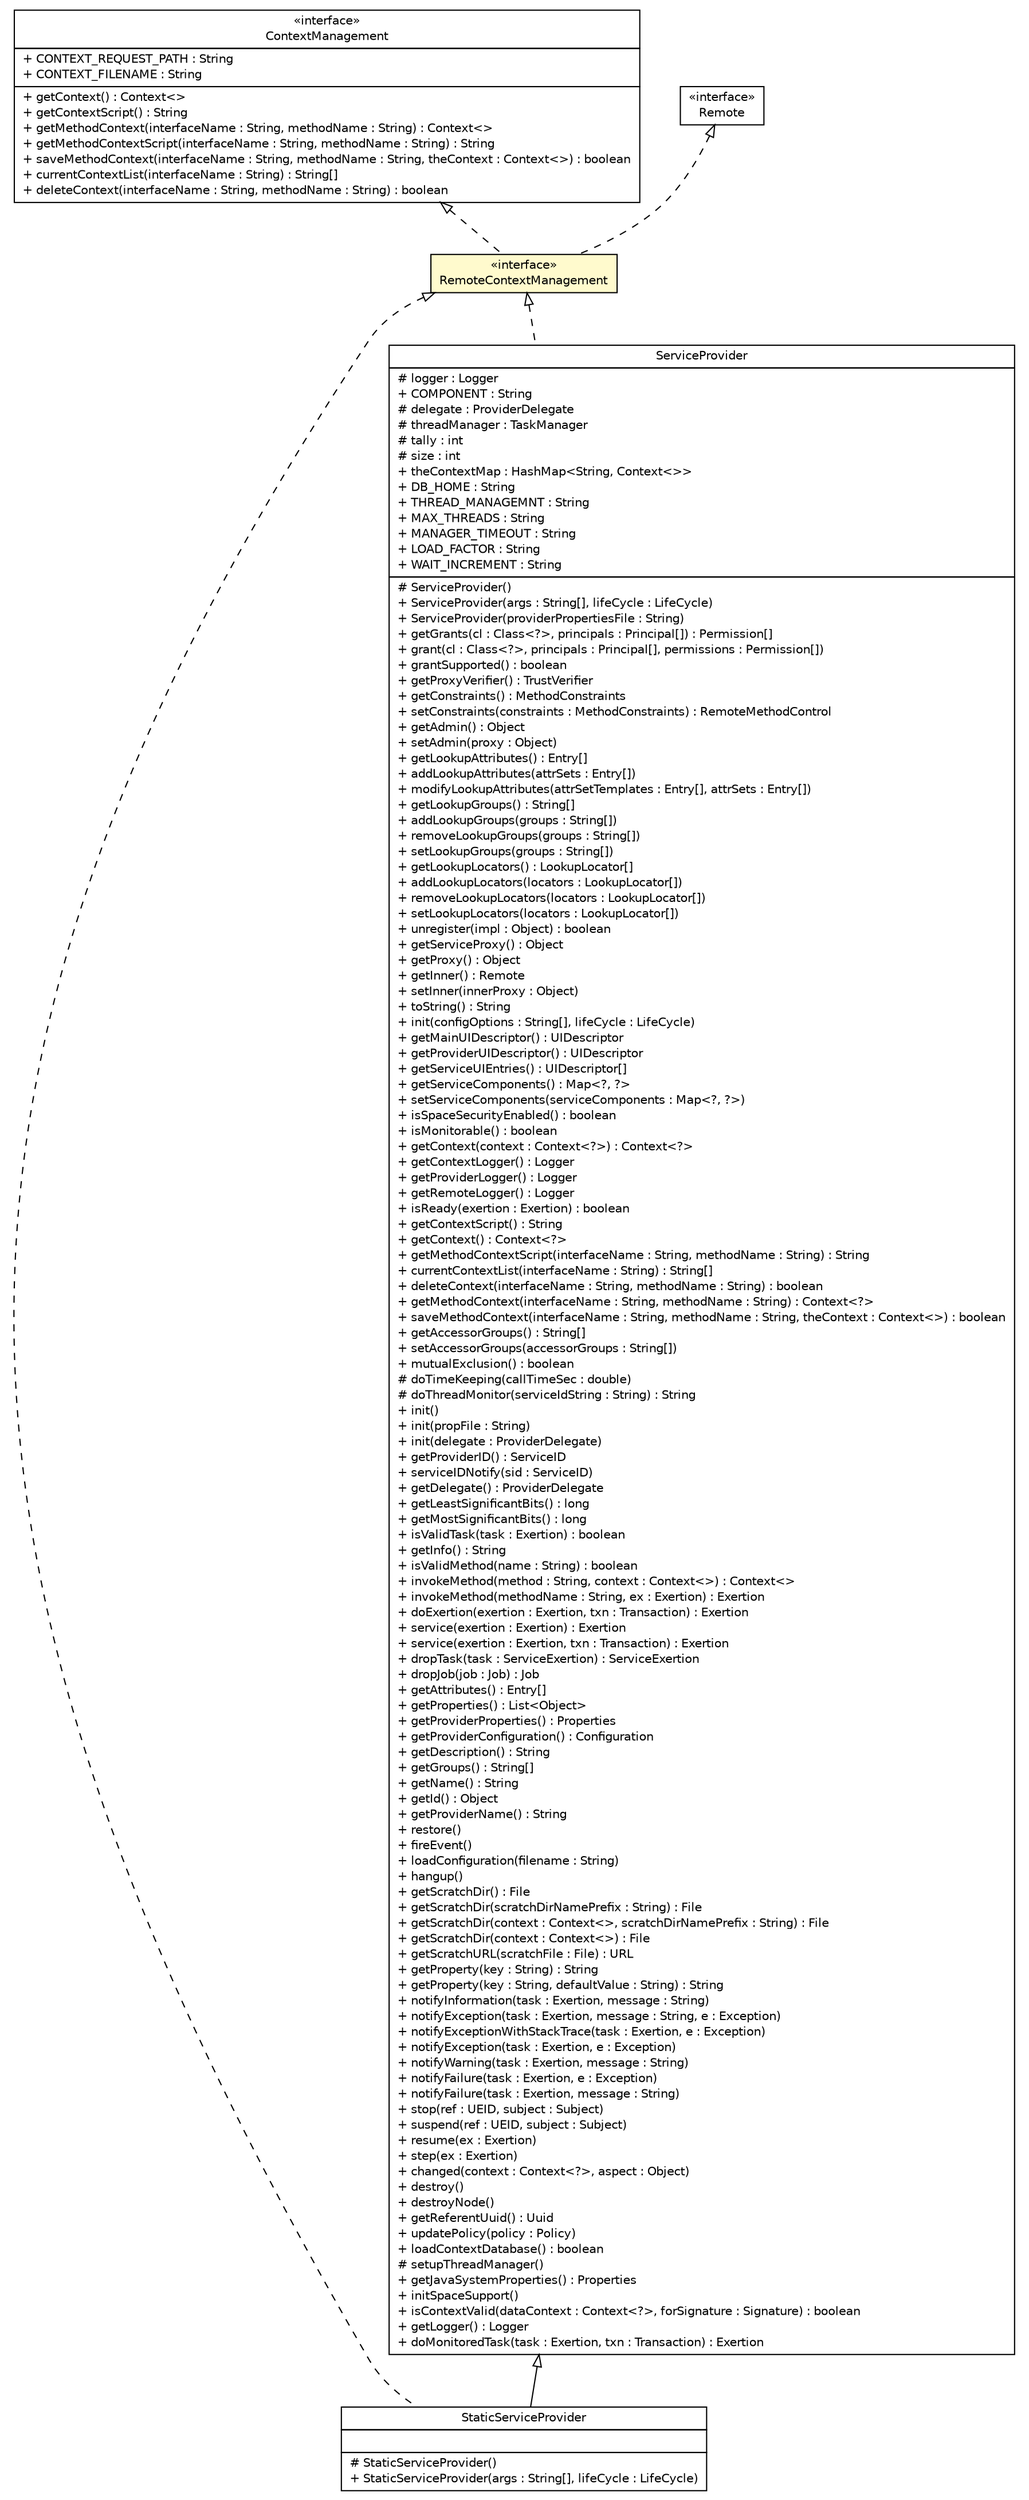 #!/usr/local/bin/dot
#
# Class diagram 
# Generated by UMLGraph version R5_6 (http://www.umlgraph.org/)
#

digraph G {
	edge [fontname="Helvetica",fontsize=10,labelfontname="Helvetica",labelfontsize=10];
	node [fontname="Helvetica",fontsize=10,shape=plaintext];
	nodesep=0.25;
	ranksep=0.5;
	// sorcer.core.ContextManagement
	c265481 [label=<<table title="sorcer.core.ContextManagement" border="0" cellborder="1" cellspacing="0" cellpadding="2" port="p" href="./ContextManagement.html">
		<tr><td><table border="0" cellspacing="0" cellpadding="1">
<tr><td align="center" balign="center"> &#171;interface&#187; </td></tr>
<tr><td align="center" balign="center"> ContextManagement </td></tr>
		</table></td></tr>
		<tr><td><table border="0" cellspacing="0" cellpadding="1">
<tr><td align="left" balign="left"> + CONTEXT_REQUEST_PATH : String </td></tr>
<tr><td align="left" balign="left"> + CONTEXT_FILENAME : String </td></tr>
		</table></td></tr>
		<tr><td><table border="0" cellspacing="0" cellpadding="1">
<tr><td align="left" balign="left"> + getContext() : Context&lt;&gt; </td></tr>
<tr><td align="left" balign="left"> + getContextScript() : String </td></tr>
<tr><td align="left" balign="left"> + getMethodContext(interfaceName : String, methodName : String) : Context&lt;&gt; </td></tr>
<tr><td align="left" balign="left"> + getMethodContextScript(interfaceName : String, methodName : String) : String </td></tr>
<tr><td align="left" balign="left"> + saveMethodContext(interfaceName : String, methodName : String, theContext : Context&lt;&gt;) : boolean </td></tr>
<tr><td align="left" balign="left"> + currentContextList(interfaceName : String) : String[] </td></tr>
<tr><td align="left" balign="left"> + deleteContext(interfaceName : String, methodName : String) : boolean </td></tr>
		</table></td></tr>
		</table>>, URL="./ContextManagement.html", fontname="Helvetica", fontcolor="black", fontsize=10.0];
	// sorcer.core.RemoteContextManagement
	c265486 [label=<<table title="sorcer.core.RemoteContextManagement" border="0" cellborder="1" cellspacing="0" cellpadding="2" port="p" bgcolor="lemonChiffon" href="./RemoteContextManagement.html">
		<tr><td><table border="0" cellspacing="0" cellpadding="1">
<tr><td align="center" balign="center"> &#171;interface&#187; </td></tr>
<tr><td align="center" balign="center"> RemoteContextManagement </td></tr>
		</table></td></tr>
		</table>>, URL="./RemoteContextManagement.html", fontname="Helvetica", fontcolor="black", fontsize=10.0];
	// sorcer.core.provider.StaticServiceProvider
	c265576 [label=<<table title="sorcer.core.provider.StaticServiceProvider" border="0" cellborder="1" cellspacing="0" cellpadding="2" port="p" href="./provider/StaticServiceProvider.html">
		<tr><td><table border="0" cellspacing="0" cellpadding="1">
<tr><td align="center" balign="center"> StaticServiceProvider </td></tr>
		</table></td></tr>
		<tr><td><table border="0" cellspacing="0" cellpadding="1">
<tr><td align="left" balign="left">  </td></tr>
		</table></td></tr>
		<tr><td><table border="0" cellspacing="0" cellpadding="1">
<tr><td align="left" balign="left"> # StaticServiceProvider() </td></tr>
<tr><td align="left" balign="left"> + StaticServiceProvider(args : String[], lifeCycle : LifeCycle) </td></tr>
		</table></td></tr>
		</table>>, URL="./provider/StaticServiceProvider.html", fontname="Helvetica", fontcolor="black", fontsize=10.0];
	// sorcer.core.provider.ServiceProvider
	c265581 [label=<<table title="sorcer.core.provider.ServiceProvider" border="0" cellborder="1" cellspacing="0" cellpadding="2" port="p" href="./provider/ServiceProvider.html">
		<tr><td><table border="0" cellspacing="0" cellpadding="1">
<tr><td align="center" balign="center"> ServiceProvider </td></tr>
		</table></td></tr>
		<tr><td><table border="0" cellspacing="0" cellpadding="1">
<tr><td align="left" balign="left"> # logger : Logger </td></tr>
<tr><td align="left" balign="left"> + COMPONENT : String </td></tr>
<tr><td align="left" balign="left"> # delegate : ProviderDelegate </td></tr>
<tr><td align="left" balign="left"> # threadManager : TaskManager </td></tr>
<tr><td align="left" balign="left"> # tally : int </td></tr>
<tr><td align="left" balign="left"> # size : int </td></tr>
<tr><td align="left" balign="left"> + theContextMap : HashMap&lt;String, Context&lt;&gt;&gt; </td></tr>
<tr><td align="left" balign="left"> + DB_HOME : String </td></tr>
<tr><td align="left" balign="left"> + THREAD_MANAGEMNT : String </td></tr>
<tr><td align="left" balign="left"> + MAX_THREADS : String </td></tr>
<tr><td align="left" balign="left"> + MANAGER_TIMEOUT : String </td></tr>
<tr><td align="left" balign="left"> + LOAD_FACTOR : String </td></tr>
<tr><td align="left" balign="left"> + WAIT_INCREMENT : String </td></tr>
		</table></td></tr>
		<tr><td><table border="0" cellspacing="0" cellpadding="1">
<tr><td align="left" balign="left"> # ServiceProvider() </td></tr>
<tr><td align="left" balign="left"> + ServiceProvider(args : String[], lifeCycle : LifeCycle) </td></tr>
<tr><td align="left" balign="left"> + ServiceProvider(providerPropertiesFile : String) </td></tr>
<tr><td align="left" balign="left"> + getGrants(cl : Class&lt;?&gt;, principals : Principal[]) : Permission[] </td></tr>
<tr><td align="left" balign="left"> + grant(cl : Class&lt;?&gt;, principals : Principal[], permissions : Permission[]) </td></tr>
<tr><td align="left" balign="left"> + grantSupported() : boolean </td></tr>
<tr><td align="left" balign="left"> + getProxyVerifier() : TrustVerifier </td></tr>
<tr><td align="left" balign="left"> + getConstraints() : MethodConstraints </td></tr>
<tr><td align="left" balign="left"> + setConstraints(constraints : MethodConstraints) : RemoteMethodControl </td></tr>
<tr><td align="left" balign="left"> + getAdmin() : Object </td></tr>
<tr><td align="left" balign="left"> + setAdmin(proxy : Object) </td></tr>
<tr><td align="left" balign="left"> + getLookupAttributes() : Entry[] </td></tr>
<tr><td align="left" balign="left"> + addLookupAttributes(attrSets : Entry[]) </td></tr>
<tr><td align="left" balign="left"> + modifyLookupAttributes(attrSetTemplates : Entry[], attrSets : Entry[]) </td></tr>
<tr><td align="left" balign="left"> + getLookupGroups() : String[] </td></tr>
<tr><td align="left" balign="left"> + addLookupGroups(groups : String[]) </td></tr>
<tr><td align="left" balign="left"> + removeLookupGroups(groups : String[]) </td></tr>
<tr><td align="left" balign="left"> + setLookupGroups(groups : String[]) </td></tr>
<tr><td align="left" balign="left"> + getLookupLocators() : LookupLocator[] </td></tr>
<tr><td align="left" balign="left"> + addLookupLocators(locators : LookupLocator[]) </td></tr>
<tr><td align="left" balign="left"> + removeLookupLocators(locators : LookupLocator[]) </td></tr>
<tr><td align="left" balign="left"> + setLookupLocators(locators : LookupLocator[]) </td></tr>
<tr><td align="left" balign="left"> + unregister(impl : Object) : boolean </td></tr>
<tr><td align="left" balign="left"> + getServiceProxy() : Object </td></tr>
<tr><td align="left" balign="left"> + getProxy() : Object </td></tr>
<tr><td align="left" balign="left"> + getInner() : Remote </td></tr>
<tr><td align="left" balign="left"> + setInner(innerProxy : Object) </td></tr>
<tr><td align="left" balign="left"> + toString() : String </td></tr>
<tr><td align="left" balign="left"> + init(configOptions : String[], lifeCycle : LifeCycle) </td></tr>
<tr><td align="left" balign="left"> + getMainUIDescriptor() : UIDescriptor </td></tr>
<tr><td align="left" balign="left"> + getProviderUIDescriptor() : UIDescriptor </td></tr>
<tr><td align="left" balign="left"> + getServiceUIEntries() : UIDescriptor[] </td></tr>
<tr><td align="left" balign="left"> + getServiceComponents() : Map&lt;?, ?&gt; </td></tr>
<tr><td align="left" balign="left"> + setServiceComponents(serviceComponents : Map&lt;?, ?&gt;) </td></tr>
<tr><td align="left" balign="left"> + isSpaceSecurityEnabled() : boolean </td></tr>
<tr><td align="left" balign="left"> + isMonitorable() : boolean </td></tr>
<tr><td align="left" balign="left"> + getContext(context : Context&lt;?&gt;) : Context&lt;?&gt; </td></tr>
<tr><td align="left" balign="left"> + getContextLogger() : Logger </td></tr>
<tr><td align="left" balign="left"> + getProviderLogger() : Logger </td></tr>
<tr><td align="left" balign="left"> + getRemoteLogger() : Logger </td></tr>
<tr><td align="left" balign="left"> + isReady(exertion : Exertion) : boolean </td></tr>
<tr><td align="left" balign="left"> + getContextScript() : String </td></tr>
<tr><td align="left" balign="left"> + getContext() : Context&lt;?&gt; </td></tr>
<tr><td align="left" balign="left"> + getMethodContextScript(interfaceName : String, methodName : String) : String </td></tr>
<tr><td align="left" balign="left"> + currentContextList(interfaceName : String) : String[] </td></tr>
<tr><td align="left" balign="left"> + deleteContext(interfaceName : String, methodName : String) : boolean </td></tr>
<tr><td align="left" balign="left"> + getMethodContext(interfaceName : String, methodName : String) : Context&lt;?&gt; </td></tr>
<tr><td align="left" balign="left"> + saveMethodContext(interfaceName : String, methodName : String, theContext : Context&lt;&gt;) : boolean </td></tr>
<tr><td align="left" balign="left"> + getAccessorGroups() : String[] </td></tr>
<tr><td align="left" balign="left"> + setAccessorGroups(accessorGroups : String[]) </td></tr>
<tr><td align="left" balign="left"> + mutualExclusion() : boolean </td></tr>
<tr><td align="left" balign="left"> # doTimeKeeping(callTimeSec : double) </td></tr>
<tr><td align="left" balign="left"> # doThreadMonitor(serviceIdString : String) : String </td></tr>
<tr><td align="left" balign="left"> + init() </td></tr>
<tr><td align="left" balign="left"> + init(propFile : String) </td></tr>
<tr><td align="left" balign="left"> + init(delegate : ProviderDelegate) </td></tr>
<tr><td align="left" balign="left"> + getProviderID() : ServiceID </td></tr>
<tr><td align="left" balign="left"> + serviceIDNotify(sid : ServiceID) </td></tr>
<tr><td align="left" balign="left"> + getDelegate() : ProviderDelegate </td></tr>
<tr><td align="left" balign="left"> + getLeastSignificantBits() : long </td></tr>
<tr><td align="left" balign="left"> + getMostSignificantBits() : long </td></tr>
<tr><td align="left" balign="left"> + isValidTask(task : Exertion) : boolean </td></tr>
<tr><td align="left" balign="left"> + getInfo() : String </td></tr>
<tr><td align="left" balign="left"> + isValidMethod(name : String) : boolean </td></tr>
<tr><td align="left" balign="left"> + invokeMethod(method : String, context : Context&lt;&gt;) : Context&lt;&gt; </td></tr>
<tr><td align="left" balign="left"> + invokeMethod(methodName : String, ex : Exertion) : Exertion </td></tr>
<tr><td align="left" balign="left"> + doExertion(exertion : Exertion, txn : Transaction) : Exertion </td></tr>
<tr><td align="left" balign="left"> + service(exertion : Exertion) : Exertion </td></tr>
<tr><td align="left" balign="left"> + service(exertion : Exertion, txn : Transaction) : Exertion </td></tr>
<tr><td align="left" balign="left"> + dropTask(task : ServiceExertion) : ServiceExertion </td></tr>
<tr><td align="left" balign="left"> + dropJob(job : Job) : Job </td></tr>
<tr><td align="left" balign="left"> + getAttributes() : Entry[] </td></tr>
<tr><td align="left" balign="left"> + getProperties() : List&lt;Object&gt; </td></tr>
<tr><td align="left" balign="left"> + getProviderProperties() : Properties </td></tr>
<tr><td align="left" balign="left"> + getProviderConfiguration() : Configuration </td></tr>
<tr><td align="left" balign="left"> + getDescription() : String </td></tr>
<tr><td align="left" balign="left"> + getGroups() : String[] </td></tr>
<tr><td align="left" balign="left"> + getName() : String </td></tr>
<tr><td align="left" balign="left"> + getId() : Object </td></tr>
<tr><td align="left" balign="left"> + getProviderName() : String </td></tr>
<tr><td align="left" balign="left"> + restore() </td></tr>
<tr><td align="left" balign="left"> + fireEvent() </td></tr>
<tr><td align="left" balign="left"> + loadConfiguration(filename : String) </td></tr>
<tr><td align="left" balign="left"> + hangup() </td></tr>
<tr><td align="left" balign="left"> + getScratchDir() : File </td></tr>
<tr><td align="left" balign="left"> + getScratchDir(scratchDirNamePrefix : String) : File </td></tr>
<tr><td align="left" balign="left"> + getScratchDir(context : Context&lt;&gt;, scratchDirNamePrefix : String) : File </td></tr>
<tr><td align="left" balign="left"> + getScratchDir(context : Context&lt;&gt;) : File </td></tr>
<tr><td align="left" balign="left"> + getScratchURL(scratchFile : File) : URL </td></tr>
<tr><td align="left" balign="left"> + getProperty(key : String) : String </td></tr>
<tr><td align="left" balign="left"> + getProperty(key : String, defaultValue : String) : String </td></tr>
<tr><td align="left" balign="left"> + notifyInformation(task : Exertion, message : String) </td></tr>
<tr><td align="left" balign="left"> + notifyException(task : Exertion, message : String, e : Exception) </td></tr>
<tr><td align="left" balign="left"> + notifyExceptionWithStackTrace(task : Exertion, e : Exception) </td></tr>
<tr><td align="left" balign="left"> + notifyException(task : Exertion, e : Exception) </td></tr>
<tr><td align="left" balign="left"> + notifyWarning(task : Exertion, message : String) </td></tr>
<tr><td align="left" balign="left"> + notifyFailure(task : Exertion, e : Exception) </td></tr>
<tr><td align="left" balign="left"> + notifyFailure(task : Exertion, message : String) </td></tr>
<tr><td align="left" balign="left"> + stop(ref : UEID, subject : Subject) </td></tr>
<tr><td align="left" balign="left"> + suspend(ref : UEID, subject : Subject) </td></tr>
<tr><td align="left" balign="left"> + resume(ex : Exertion) </td></tr>
<tr><td align="left" balign="left"> + step(ex : Exertion) </td></tr>
<tr><td align="left" balign="left"> + changed(context : Context&lt;?&gt;, aspect : Object) </td></tr>
<tr><td align="left" balign="left"> + destroy() </td></tr>
<tr><td align="left" balign="left"> + destroyNode() </td></tr>
<tr><td align="left" balign="left"> + getReferentUuid() : Uuid </td></tr>
<tr><td align="left" balign="left"> + updatePolicy(policy : Policy) </td></tr>
<tr><td align="left" balign="left"> + loadContextDatabase() : boolean </td></tr>
<tr><td align="left" balign="left"> # setupThreadManager() </td></tr>
<tr><td align="left" balign="left"> + getJavaSystemProperties() : Properties </td></tr>
<tr><td align="left" balign="left"> + initSpaceSupport() </td></tr>
<tr><td align="left" balign="left"> + isContextValid(dataContext : Context&lt;?&gt;, forSignature : Signature) : boolean </td></tr>
<tr><td align="left" balign="left"> + getLogger() : Logger </td></tr>
<tr><td align="left" balign="left"> + doMonitoredTask(task : Exertion, txn : Transaction) : Exertion </td></tr>
		</table></td></tr>
		</table>>, URL="./provider/ServiceProvider.html", fontname="Helvetica", fontcolor="black", fontsize=10.0];
	//sorcer.core.RemoteContextManagement implements sorcer.core.ContextManagement
	c265481:p -> c265486:p [dir=back,arrowtail=empty,style=dashed];
	//sorcer.core.RemoteContextManagement implements java.rmi.Remote
	c266047:p -> c265486:p [dir=back,arrowtail=empty,style=dashed];
	//sorcer.core.provider.StaticServiceProvider extends sorcer.core.provider.ServiceProvider
	c265581:p -> c265576:p [dir=back,arrowtail=empty];
	//sorcer.core.provider.StaticServiceProvider implements sorcer.core.RemoteContextManagement
	c265486:p -> c265576:p [dir=back,arrowtail=empty,style=dashed];
	//sorcer.core.provider.ServiceProvider implements sorcer.core.RemoteContextManagement
	c265486:p -> c265581:p [dir=back,arrowtail=empty,style=dashed];
	// java.rmi.Remote
	c266047 [label=<<table title="java.rmi.Remote" border="0" cellborder="1" cellspacing="0" cellpadding="2" port="p" href="http://docs.oracle.com/javase/7/docs/api/java/rmi/Remote.html">
		<tr><td><table border="0" cellspacing="0" cellpadding="1">
<tr><td align="center" balign="center"> &#171;interface&#187; </td></tr>
<tr><td align="center" balign="center"> Remote </td></tr>
		</table></td></tr>
		</table>>, URL="http://docs.oracle.com/javase/7/docs/api/java/rmi/Remote.html", fontname="Helvetica", fontcolor="black", fontsize=10.0];
}

